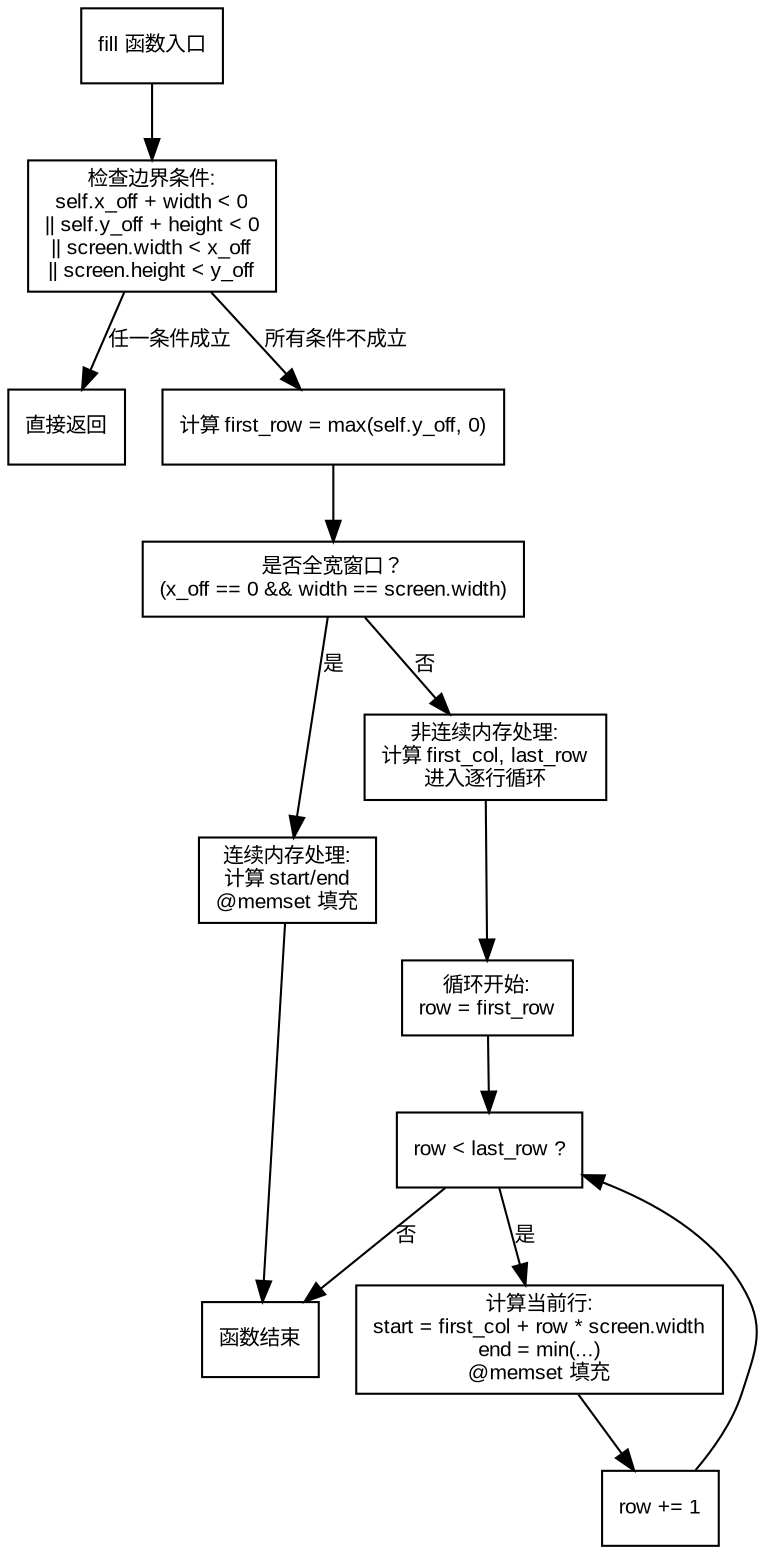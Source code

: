 
digraph flowchart {
    node [shape=rectangle, fontname="Arial", fontsize=10];
    edge [fontname="Arial", fontsize=10];

    start [label="fill 函数入口"];
    check_bounds [label="检查边界条件:\nself.x_off + width < 0\n|| self.y_off + height < 0\n|| screen.width < x_off\n|| screen.height < y_off"];
    return_early [label="直接返回"];
    calc_first_row [label="计算 first_row = max(self.y_off, 0)"];
    check_contiguous [label="是否全宽窗口？\n(x_off == 0 && width == screen.width)"];
    contiguous_case [label="连续内存处理:\n计算 start/end\n@memset 填充"];
    non_contiguous_case [label="非连续内存处理:\n计算 first_col, last_row\n进入逐行循环"];
    loop_start [label="循环开始:\nrow = first_row"];
    loop_condition [label="row < last_row ?"];
    calc_row [label="计算当前行:\nstart = first_col + row * screen.width\nend = min(...)\n@memset 填充"];
    increment_row [label="row += 1"];
    end [label="函数结束"];

    start -> check_bounds;
    check_bounds -> return_early [label="任一条件成立"];
    check_bounds -> calc_first_row [label="所有条件不成立"];
    calc_first_row -> check_contiguous;
    check_contiguous -> contiguous_case [label="是"];
    check_contiguous -> non_contiguous_case [label="否"];
    contiguous_case -> end;
    non_contiguous_case -> loop_start;
    loop_start -> loop_condition;
    loop_condition -> calc_row [label="是"];
    loop_condition -> end [label="否"];
    calc_row -> increment_row;
    increment_row -> loop_condition;
}
